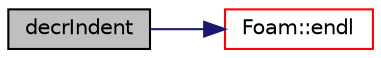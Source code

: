 digraph "decrIndent"
{
  bgcolor="transparent";
  edge [fontname="Helvetica",fontsize="10",labelfontname="Helvetica",labelfontsize="10"];
  node [fontname="Helvetica",fontsize="10",shape=record];
  rankdir="LR";
  Node5225 [label="decrIndent",height=0.2,width=0.4,color="black", fillcolor="grey75", style="filled", fontcolor="black"];
  Node5225 -> Node5226 [color="midnightblue",fontsize="10",style="solid",fontname="Helvetica"];
  Node5226 [label="Foam::endl",height=0.2,width=0.4,color="red",URL="$a21851.html#a2db8fe02a0d3909e9351bb4275b23ce4",tooltip="Add newline and flush stream. "];
}
